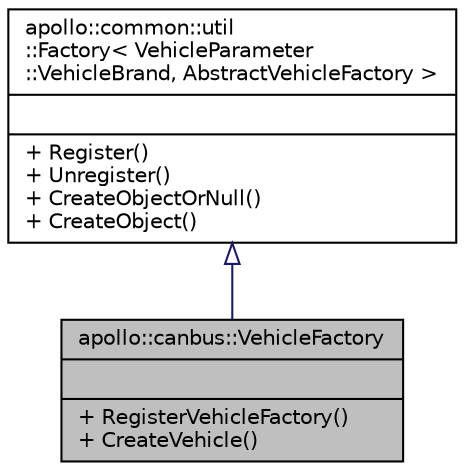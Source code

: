 digraph "apollo::canbus::VehicleFactory"
{
  edge [fontname="Helvetica",fontsize="10",labelfontname="Helvetica",labelfontsize="10"];
  node [fontname="Helvetica",fontsize="10",shape=record];
  Node2 [label="{apollo::canbus::VehicleFactory\n||+ RegisterVehicleFactory()\l+ CreateVehicle()\l}",height=0.2,width=0.4,color="black", fillcolor="grey75", style="filled", fontcolor="black"];
  Node3 -> Node2 [dir="back",color="midnightblue",fontsize="10",style="solid",arrowtail="onormal",fontname="Helvetica"];
  Node3 [label="{apollo::common::util\l::Factory\< VehicleParameter\l::VehicleBrand, AbstractVehicleFactory \>\n||+ Register()\l+ Unregister()\l+ CreateObjectOrNull()\l+ CreateObject()\l}",height=0.2,width=0.4,color="black", fillcolor="white", style="filled",URL="$classapollo_1_1common_1_1util_1_1Factory.html"];
}
